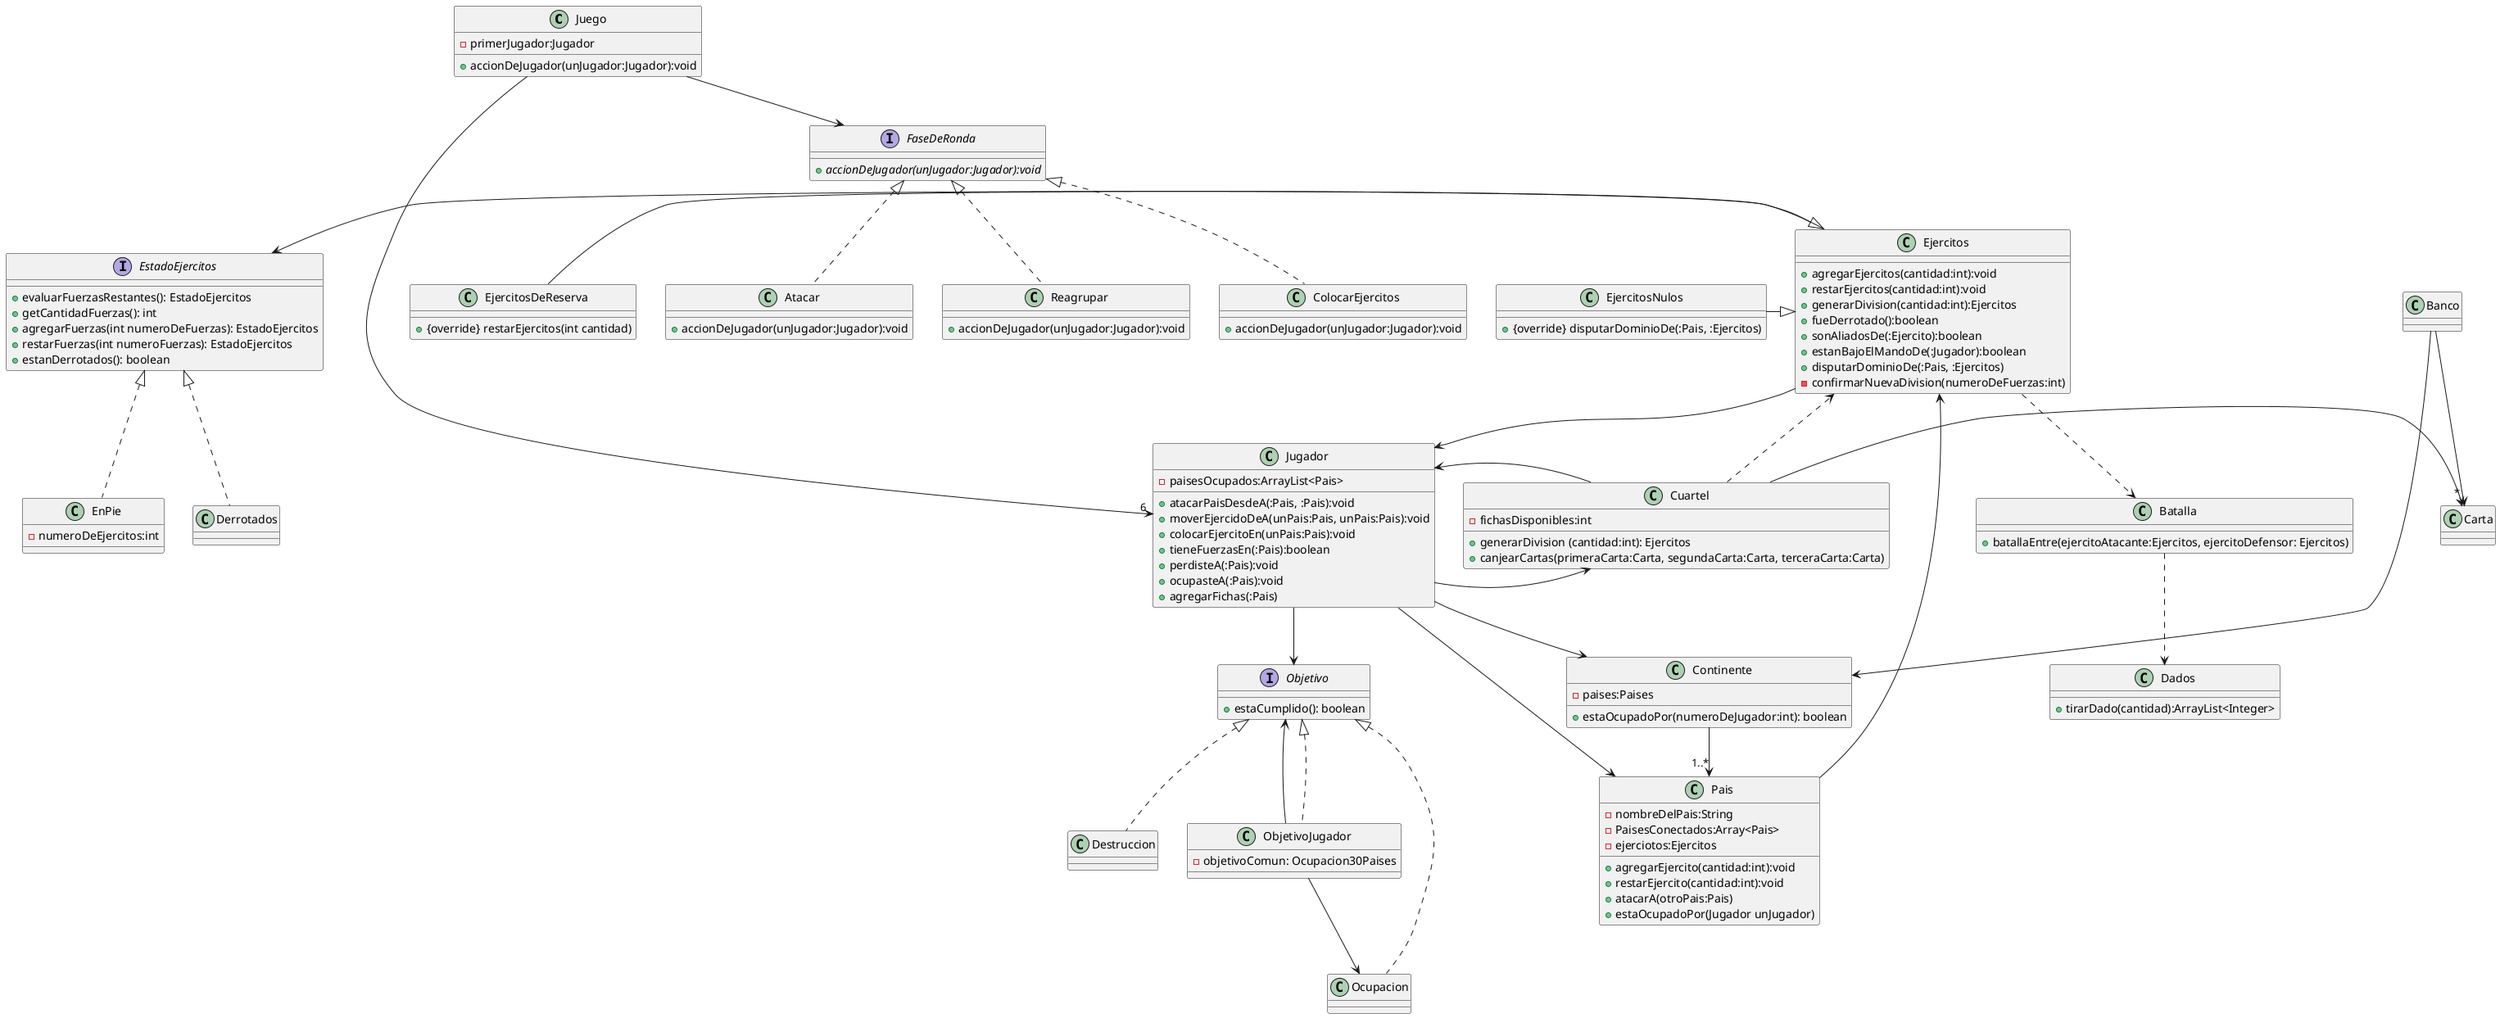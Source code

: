 @startuml
'https://plantuml.com/class-diagram

class Juego{
-primerJugador:Jugador
+accionDeJugador(unJugador:Jugador):void
}

class Jugador{
-paisesOcupados:ArrayList<Pais>
+atacarPaisDesdeA(:Pais, :Pais):void
+moverEjercidoDeA(unPais:Pais, unPais:Pais):void
+colocarEjercitoEn(unPais:Pais):void
+tieneFuerzasEn(:Pais):boolean
+perdisteA(:Pais):void
+ocupasteA(:Pais):void
+agregarFichas(:Pais)
}

class Cuartel{
- fichasDisponibles:int
+ generarDivision (cantidad:int): Ejercitos
+ canjearCartas(primeraCarta:Carta, segundaCarta:Carta, terceraCarta:Carta)
}

class Ejercitos{
+agregarEjercitos(cantidad:int):void
+restarEjercitos(cantidad:int):void
+generarDivision(cantidad:int):Ejercitos
+fueDerrotado():boolean
+sonAliadosDe(:Ejercito):boolean
+estanBajoElMandoDe(:Jugador):boolean
+disputarDominioDe(:Pais, :Ejercitos)
-confirmarNuevaDivision(numeroDeFuerzas:int)
}

class EjercitosNulos{
+ {override} disputarDominioDe(:Pais, :Ejercitos)
}

class EjercitosDeReserva{
+ {override} restarEjercitos(int cantidad)
}

interface EstadoEjercitos{
 + evaluarFuerzasRestantes(): EstadoEjercitos
 + getCantidadFuerzas(): int
 + agregarFuerzas(int numeroDeFuerzas): EstadoEjercitos
 + restarFuerzas(int numeroFuerzas): EstadoEjercitos
 + estanDerrotados(): boolean
}

class EnPie{
-numeroDeEjercitos:int
}
class Derrotados{
}

class Pais{
-nombreDelPais:String
-PaisesConectados:Array<Pais>
-ejerciotos:Ejercitos
+agregarEjercito(cantidad:int):void
+restarEjercito(cantidad:int):void
+atacarA(otroPais:Pais)
+estaOcupadoPor(Jugador unJugador)
}


class ObjetivoJugador{
-objetivoComun: Ocupacion30Paises
}

class Dados{
+tirarDado(cantidad):ArrayList<Integer>
}

class Continente{
-paises:Paises
+ estaOcupadoPor(numeroDeJugador:int): boolean
}

interface FaseDeRonda{
+{abstract} accionDeJugador(unJugador:Jugador):void
}

interface Objetivo{
+ estaCumplido(): boolean
}


class Atacar{
+accionDeJugador(unJugador:Jugador):void
}

class Reagrupar{
+accionDeJugador(unJugador:Jugador):void
}

class ColocarEjercitos{
+accionDeJugador(unJugador:Jugador):void
}

class Batalla{
+batallaEntre(ejercitoAtacante:Ejercitos, ejercitoDefensor: Ejercitos)
}

class Banco

class Carta

Juego ---->"6" Jugador
Juego --> FaseDeRonda

FaseDeRonda <|.. Atacar
FaseDeRonda <|.. Reagrupar
FaseDeRonda <|.. ColocarEjercitos


Jugador --> Pais

Jugador --> Objetivo
Jugador --> Continente

Pais --> Ejercitos

Objetivo <|.. Ocupacion
Objetivo <|.. Destruccion
Objetivo <-- ObjetivoJugador
Objetivo <|.. ObjetivoJugador

ObjetivoJugador --> Ocupacion

Ejercitos ..> Batalla
Ejercitos -->  Jugador
EstadoEjercitos <- Ejercitos
EstadoEjercitos <|.. EnPie
EstadoEjercitos <|.. Derrotados

Batalla ..> Dados

Continente --> "1..*" Pais


Banco --> Carta
Banco --> Continente


EjercitosDeReserva -|> Ejercitos
EjercitosNulos -|> Ejercitos
Jugador -> Cuartel
Cuartel -> Jugador
Cuartel ..> Ejercitos
Cuartel -> "*" Carta

@enduml